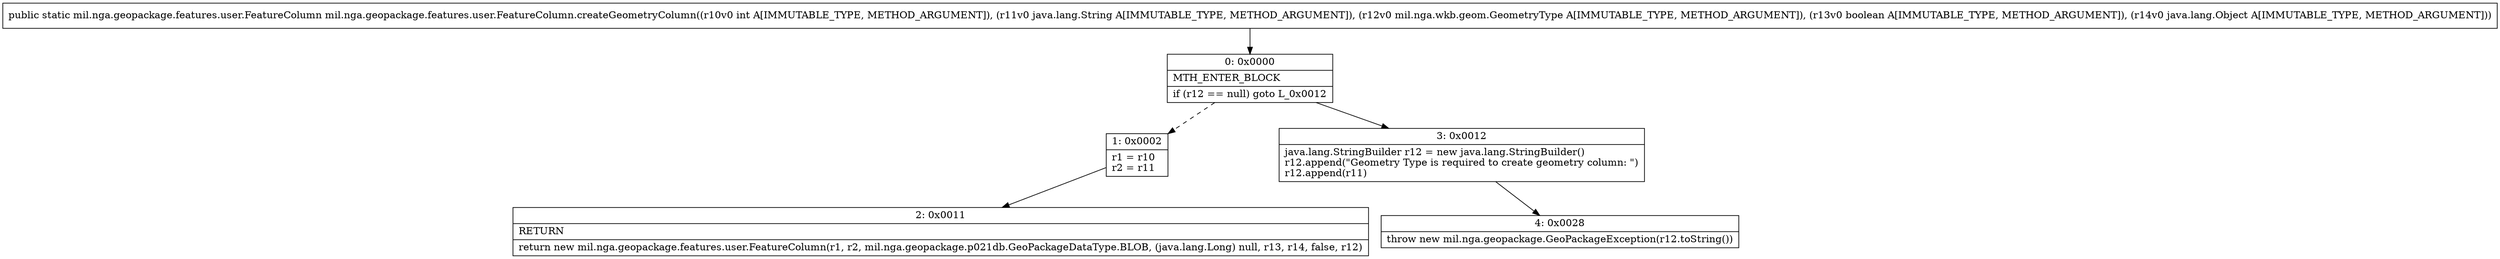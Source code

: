 digraph "CFG formil.nga.geopackage.features.user.FeatureColumn.createGeometryColumn(ILjava\/lang\/String;Lmil\/nga\/wkb\/geom\/GeometryType;ZLjava\/lang\/Object;)Lmil\/nga\/geopackage\/features\/user\/FeatureColumn;" {
Node_0 [shape=record,label="{0\:\ 0x0000|MTH_ENTER_BLOCK\l|if (r12 == null) goto L_0x0012\l}"];
Node_1 [shape=record,label="{1\:\ 0x0002|r1 = r10\lr2 = r11\l}"];
Node_2 [shape=record,label="{2\:\ 0x0011|RETURN\l|return new mil.nga.geopackage.features.user.FeatureColumn(r1, r2, mil.nga.geopackage.p021db.GeoPackageDataType.BLOB, (java.lang.Long) null, r13, r14, false, r12)\l}"];
Node_3 [shape=record,label="{3\:\ 0x0012|java.lang.StringBuilder r12 = new java.lang.StringBuilder()\lr12.append(\"Geometry Type is required to create geometry column: \")\lr12.append(r11)\l}"];
Node_4 [shape=record,label="{4\:\ 0x0028|throw new mil.nga.geopackage.GeoPackageException(r12.toString())\l}"];
MethodNode[shape=record,label="{public static mil.nga.geopackage.features.user.FeatureColumn mil.nga.geopackage.features.user.FeatureColumn.createGeometryColumn((r10v0 int A[IMMUTABLE_TYPE, METHOD_ARGUMENT]), (r11v0 java.lang.String A[IMMUTABLE_TYPE, METHOD_ARGUMENT]), (r12v0 mil.nga.wkb.geom.GeometryType A[IMMUTABLE_TYPE, METHOD_ARGUMENT]), (r13v0 boolean A[IMMUTABLE_TYPE, METHOD_ARGUMENT]), (r14v0 java.lang.Object A[IMMUTABLE_TYPE, METHOD_ARGUMENT])) }"];
MethodNode -> Node_0;
Node_0 -> Node_1[style=dashed];
Node_0 -> Node_3;
Node_1 -> Node_2;
Node_3 -> Node_4;
}

